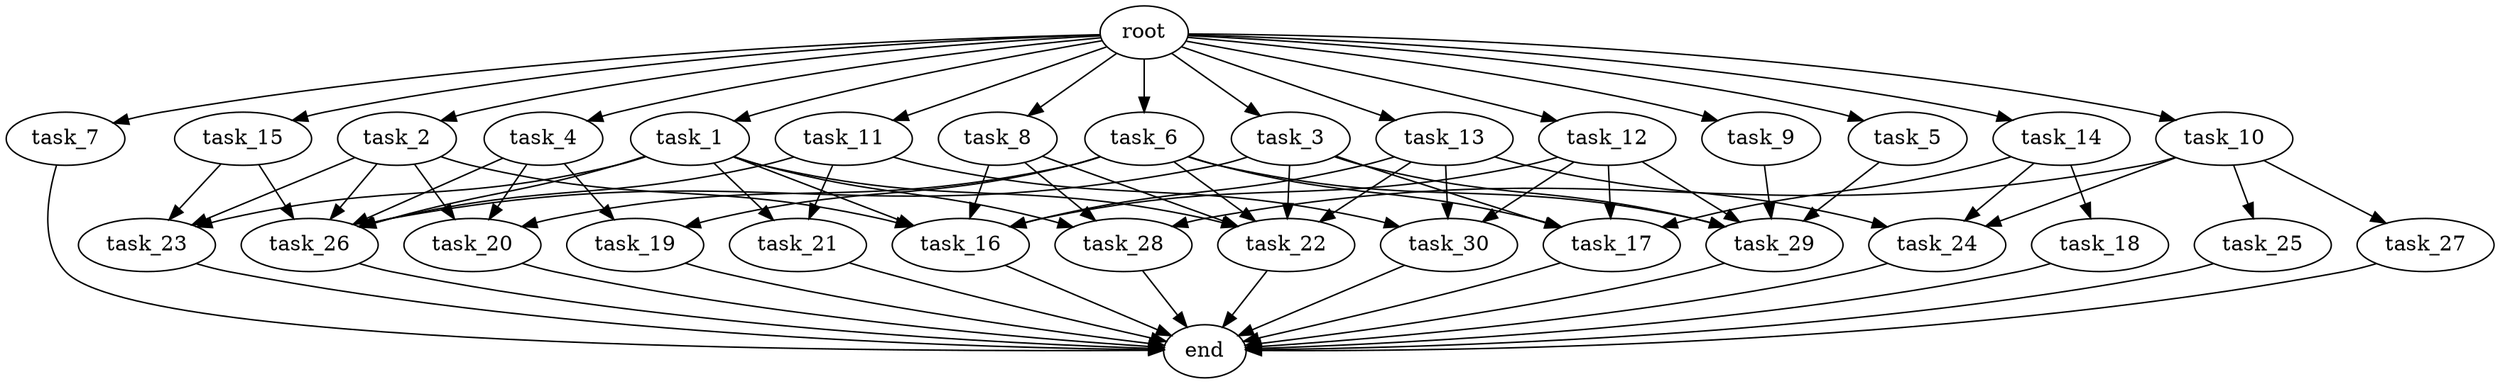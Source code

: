 digraph G {
  root [size="0.000000e+00"];
  task_1 [size="1.210542e+09"];
  task_2 [size="2.026392e+09"];
  task_3 [size="7.521585e+09"];
  task_4 [size="5.860705e+09"];
  task_5 [size="4.930301e+09"];
  task_6 [size="7.524147e+09"];
  task_7 [size="3.851102e+09"];
  task_8 [size="1.151699e+09"];
  task_9 [size="6.072591e+08"];
  task_10 [size="4.648771e+09"];
  task_11 [size="4.071358e+09"];
  task_12 [size="4.842231e+09"];
  task_13 [size="4.075530e+09"];
  task_14 [size="2.338171e+09"];
  task_15 [size="8.861673e+09"];
  task_16 [size="2.692328e+09"];
  task_17 [size="9.634783e+09"];
  task_18 [size="6.751299e+09"];
  task_19 [size="2.463915e+09"];
  task_20 [size="5.547520e+09"];
  task_21 [size="7.852357e+09"];
  task_22 [size="3.046824e+09"];
  task_23 [size="4.068052e+09"];
  task_24 [size="8.399996e+08"];
  task_25 [size="6.358354e+09"];
  task_26 [size="2.035366e+09"];
  task_27 [size="9.679147e+09"];
  task_28 [size="3.733679e+09"];
  task_29 [size="9.853102e+09"];
  task_30 [size="7.820455e+09"];
  end [size="0.000000e+00"];

  root -> task_1 [size="1.000000e-12"];
  root -> task_2 [size="1.000000e-12"];
  root -> task_3 [size="1.000000e-12"];
  root -> task_4 [size="1.000000e-12"];
  root -> task_5 [size="1.000000e-12"];
  root -> task_6 [size="1.000000e-12"];
  root -> task_7 [size="1.000000e-12"];
  root -> task_8 [size="1.000000e-12"];
  root -> task_9 [size="1.000000e-12"];
  root -> task_10 [size="1.000000e-12"];
  root -> task_11 [size="1.000000e-12"];
  root -> task_12 [size="1.000000e-12"];
  root -> task_13 [size="1.000000e-12"];
  root -> task_14 [size="1.000000e-12"];
  root -> task_15 [size="1.000000e-12"];
  task_1 -> task_16 [size="5.384656e+07"];
  task_1 -> task_21 [size="3.926178e+08"];
  task_1 -> task_22 [size="6.093648e+07"];
  task_1 -> task_23 [size="1.356017e+08"];
  task_1 -> task_26 [size="3.392276e+07"];
  task_1 -> task_28 [size="1.244560e+08"];
  task_2 -> task_16 [size="5.384656e+07"];
  task_2 -> task_20 [size="1.849173e+08"];
  task_2 -> task_23 [size="1.356017e+08"];
  task_2 -> task_26 [size="3.392276e+07"];
  task_3 -> task_17 [size="2.408696e+08"];
  task_3 -> task_22 [size="6.093648e+07"];
  task_3 -> task_26 [size="3.392276e+07"];
  task_3 -> task_29 [size="1.970620e+08"];
  task_4 -> task_19 [size="1.231957e+08"];
  task_4 -> task_20 [size="1.849173e+08"];
  task_4 -> task_26 [size="3.392276e+07"];
  task_5 -> task_29 [size="1.970620e+08"];
  task_6 -> task_17 [size="2.408696e+08"];
  task_6 -> task_19 [size="1.231957e+08"];
  task_6 -> task_20 [size="1.849173e+08"];
  task_6 -> task_22 [size="6.093648e+07"];
  task_6 -> task_29 [size="1.970620e+08"];
  task_7 -> end [size="1.000000e-12"];
  task_8 -> task_16 [size="5.384656e+07"];
  task_8 -> task_22 [size="6.093648e+07"];
  task_8 -> task_28 [size="1.244560e+08"];
  task_9 -> task_29 [size="1.970620e+08"];
  task_10 -> task_24 [size="2.799999e+07"];
  task_10 -> task_25 [size="6.358354e+08"];
  task_10 -> task_27 [size="9.679147e+08"];
  task_10 -> task_28 [size="1.244560e+08"];
  task_11 -> task_21 [size="3.926178e+08"];
  task_11 -> task_26 [size="3.392276e+07"];
  task_11 -> task_30 [size="2.606818e+08"];
  task_12 -> task_16 [size="5.384656e+07"];
  task_12 -> task_17 [size="2.408696e+08"];
  task_12 -> task_29 [size="1.970620e+08"];
  task_12 -> task_30 [size="2.606818e+08"];
  task_13 -> task_16 [size="5.384656e+07"];
  task_13 -> task_22 [size="6.093648e+07"];
  task_13 -> task_24 [size="2.799999e+07"];
  task_13 -> task_30 [size="2.606818e+08"];
  task_14 -> task_17 [size="2.408696e+08"];
  task_14 -> task_18 [size="6.751299e+08"];
  task_14 -> task_24 [size="2.799999e+07"];
  task_15 -> task_23 [size="1.356017e+08"];
  task_15 -> task_26 [size="3.392276e+07"];
  task_16 -> end [size="1.000000e-12"];
  task_17 -> end [size="1.000000e-12"];
  task_18 -> end [size="1.000000e-12"];
  task_19 -> end [size="1.000000e-12"];
  task_20 -> end [size="1.000000e-12"];
  task_21 -> end [size="1.000000e-12"];
  task_22 -> end [size="1.000000e-12"];
  task_23 -> end [size="1.000000e-12"];
  task_24 -> end [size="1.000000e-12"];
  task_25 -> end [size="1.000000e-12"];
  task_26 -> end [size="1.000000e-12"];
  task_27 -> end [size="1.000000e-12"];
  task_28 -> end [size="1.000000e-12"];
  task_29 -> end [size="1.000000e-12"];
  task_30 -> end [size="1.000000e-12"];
}
